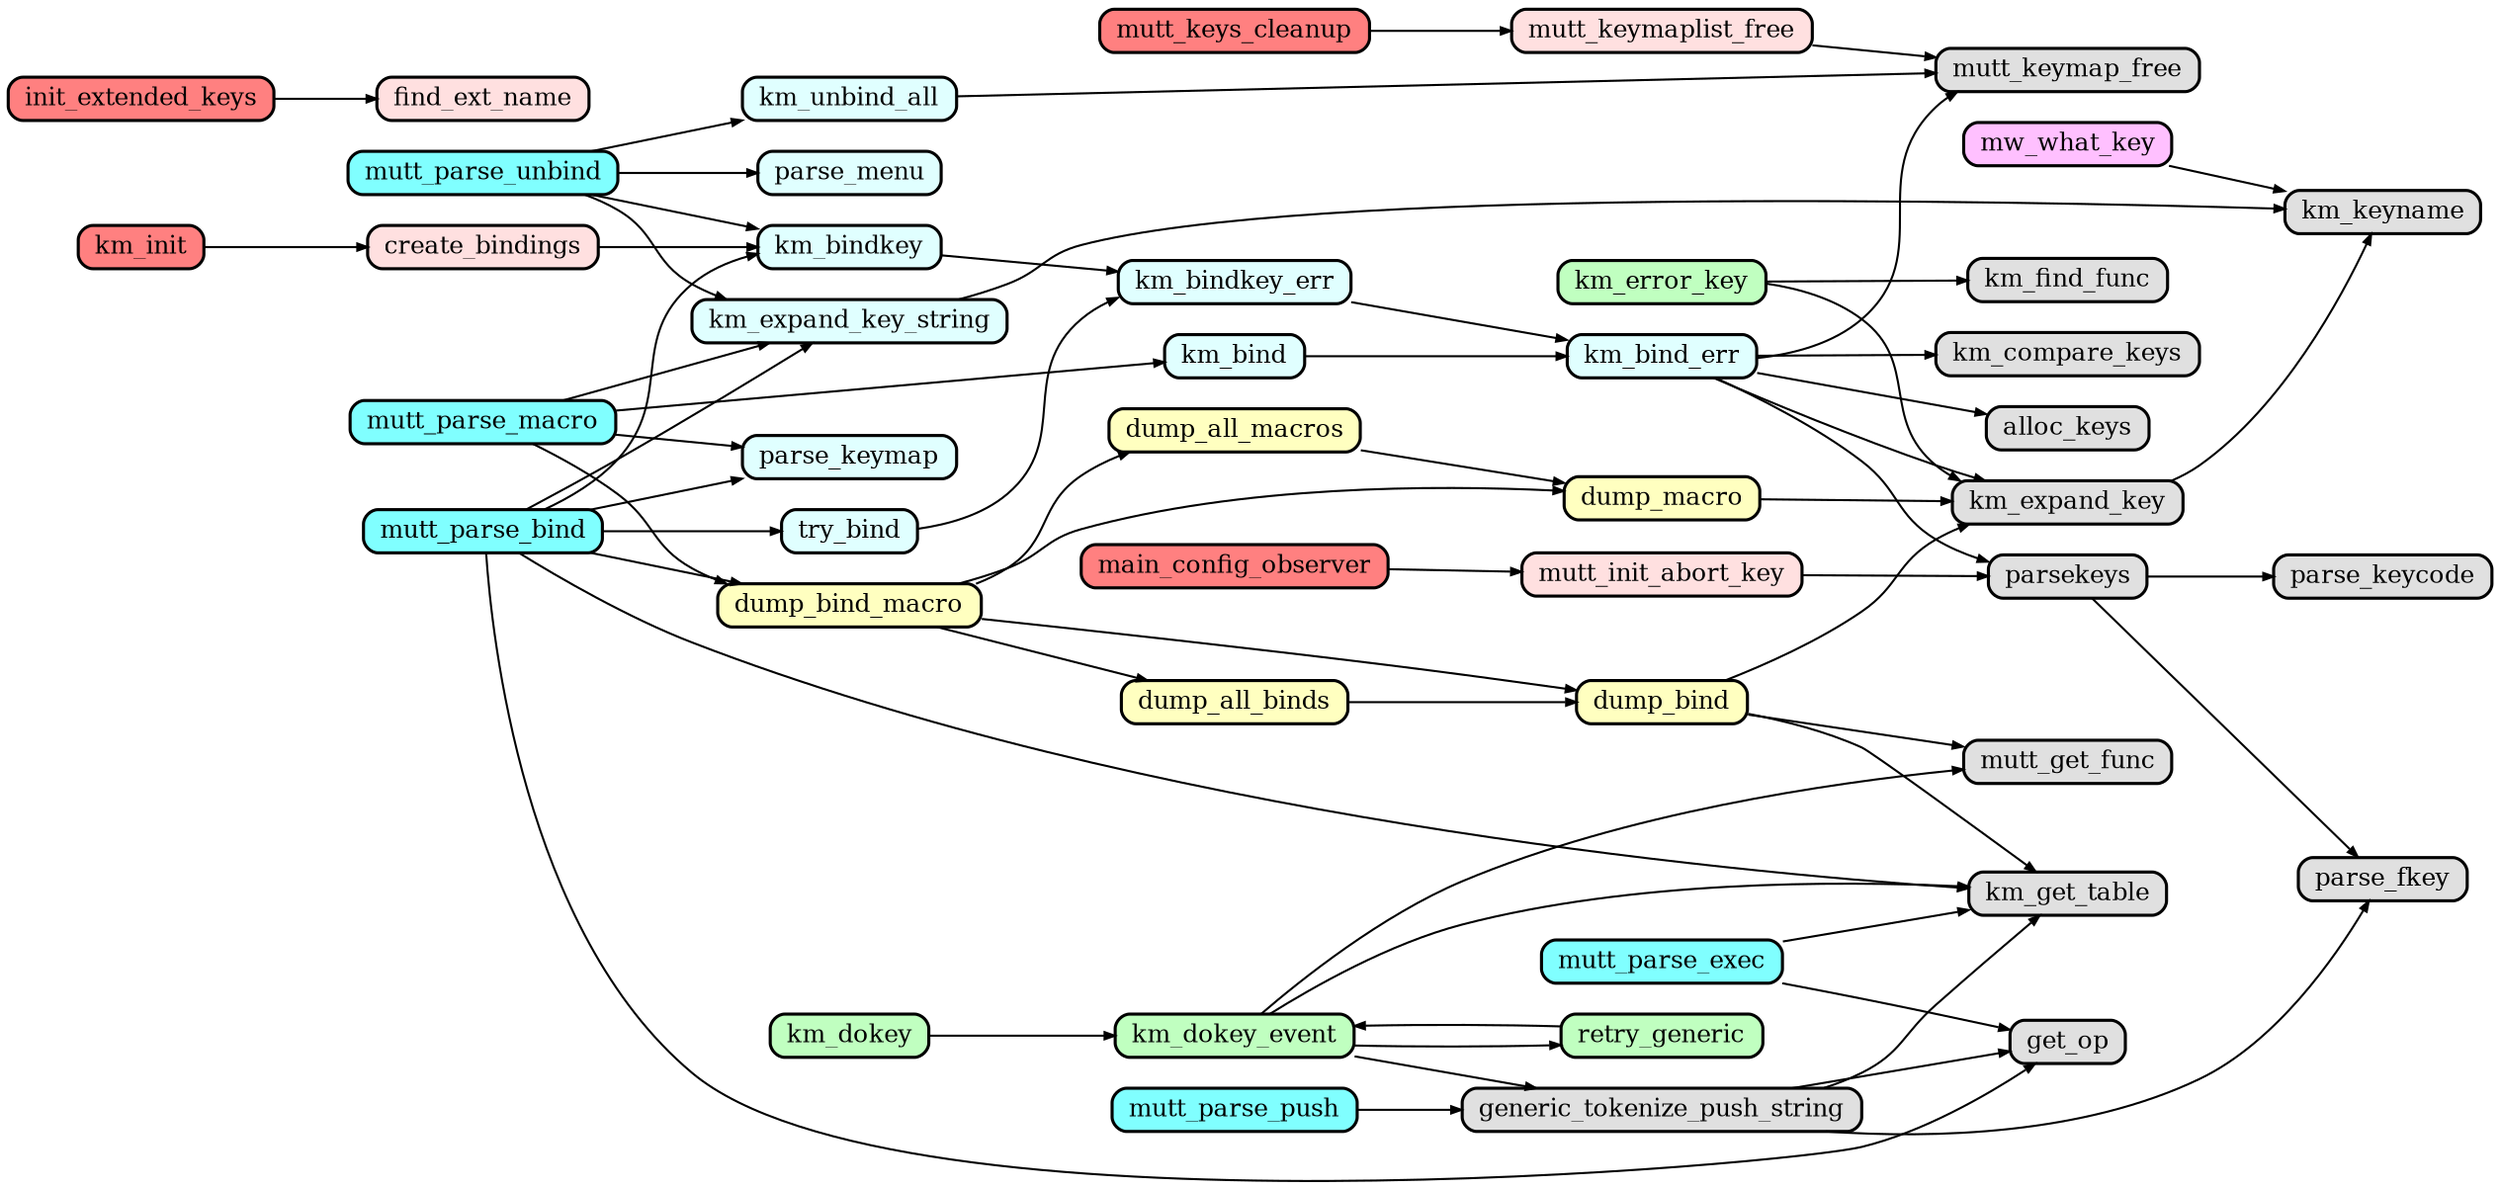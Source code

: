 digraph callgraph {
	// function in keymap.c 2023-09-19
	graph [
		rankdir="LR"
		nodesep="0.2"
		ranksep="0.5"
		compound="true"
	]

	node [
		shape="Mrecord"
		fontsize="12"
		fillcolor="#ffffff"
		style="filled"
		height="0.2"
		penwidth="1.5"
		color="black"
	]

	edge [
		penwidth="1.0"
		arrowsize="0.5"
	]

	// Dump functions, used for :macro etc
	node [ fillcolor="#ffffc0" ]
	dump_all_binds
	dump_all_macros
	dump_bind
	dump_bind_macro
	dump_macro

	// getting keys from the user
	node [ fillcolor="#c0ffc0" ]
	km_dokey
	km_dokey_event
	km_error_key
	retry_generic

	// key binding functions (external)
	node [ fillcolor="#80ffff" ]
	mutt_parse_bind
	mutt_parse_exec
	mutt_parse_macro
	mutt_parse_push
	mutt_parse_unbind

	// key binding functions (internal)
	node [ fillcolor="#e0ffff" ]
	km_bind
	km_bindkey
	km_bindkey_err
	km_bind_err
	km_expand_key_string
	km_unbind_all
	parse_keymap
	parse_menu
	try_bind

	// init functions (external)
	node [ fillcolor="#ff8080" ]
	init_extended_keys
	km_init
	main_config_observer
	mutt_keys_cleanup

	// init functions (internal)
	node [ fillcolor="#ffe0e0" ]
	create_bindings
	find_ext_name
	mutt_init_abort_key
	mutt_keymaplist_free

	// gui function
	node [ fillcolor="#ffc0ff" ]
	mw_what_key

	// leftover helper functions
	node [ fillcolor="#e0e0e0" ]
	alloc_keys
	generic_tokenize_push_string
	get_op
	km_compare_keys
	km_expand_key
	km_find_func
	km_get_table
	km_keyname
	mutt_get_func
	mutt_keymap_free
	parsekeys
	parse_fkey
	parse_keycode

	create_bindings              -> km_bindkey
	dump_all_binds               -> dump_bind
	dump_all_macros              -> dump_macro
	dump_bind                    -> km_expand_key
	dump_bind                    -> km_get_table
	dump_bind                    -> mutt_get_func
	dump_bind_macro              -> dump_all_binds
	dump_bind_macro              -> dump_all_macros
	dump_bind_macro              -> dump_bind
	dump_bind_macro              -> dump_macro
	dump_macro                   -> km_expand_key
	generic_tokenize_push_string -> get_op
	generic_tokenize_push_string -> km_get_table
	generic_tokenize_push_string -> parse_fkey
	init_extended_keys           -> find_ext_name
	km_bind                      -> km_bind_err
	km_bindkey                   -> km_bindkey_err
	km_bindkey_err               -> km_bind_err
	km_bind_err                  -> alloc_keys
	km_bind_err                  -> km_compare_keys
	km_bind_err                  -> km_expand_key
	km_bind_err                  -> mutt_keymap_free
	km_bind_err                  -> parsekeys
	km_dokey                     -> km_dokey_event
	km_dokey_event               -> generic_tokenize_push_string
	km_dokey_event               -> km_get_table
	km_dokey_event               -> mutt_get_func
	km_dokey_event               -> retry_generic
	km_error_key                 -> km_expand_key
	km_error_key                 -> km_find_func
	km_expand_key                -> km_keyname
	km_expand_key_string         -> km_keyname
	km_init                      -> create_bindings
	km_unbind_all                -> mutt_keymap_free
	main_config_observer         -> mutt_init_abort_key
	mutt_init_abort_key          -> parsekeys
	mutt_keymaplist_free         -> mutt_keymap_free
	mutt_keys_cleanup            -> mutt_keymaplist_free
	mutt_parse_bind              -> dump_bind_macro
	mutt_parse_bind              -> get_op
	mutt_parse_bind              -> km_bindkey
	mutt_parse_bind              -> km_expand_key_string
	mutt_parse_bind              -> km_get_table
	mutt_parse_bind              -> parse_keymap
	mutt_parse_bind              -> try_bind
	mutt_parse_exec              -> get_op
	mutt_parse_exec              -> km_get_table
	mutt_parse_macro             -> dump_bind_macro
	mutt_parse_macro             -> km_bind
	mutt_parse_macro             -> km_expand_key_string
	mutt_parse_macro             -> parse_keymap
	mutt_parse_push              -> generic_tokenize_push_string
	mutt_parse_unbind            -> km_bindkey
	mutt_parse_unbind            -> km_expand_key_string
	mutt_parse_unbind            -> km_unbind_all
	mutt_parse_unbind            -> parse_menu
	mw_what_key                  -> km_keyname
	parsekeys                    -> parse_fkey
	parsekeys                    -> parse_keycode
	retry_generic                -> km_dokey_event
	try_bind                     -> km_bindkey_err

}
